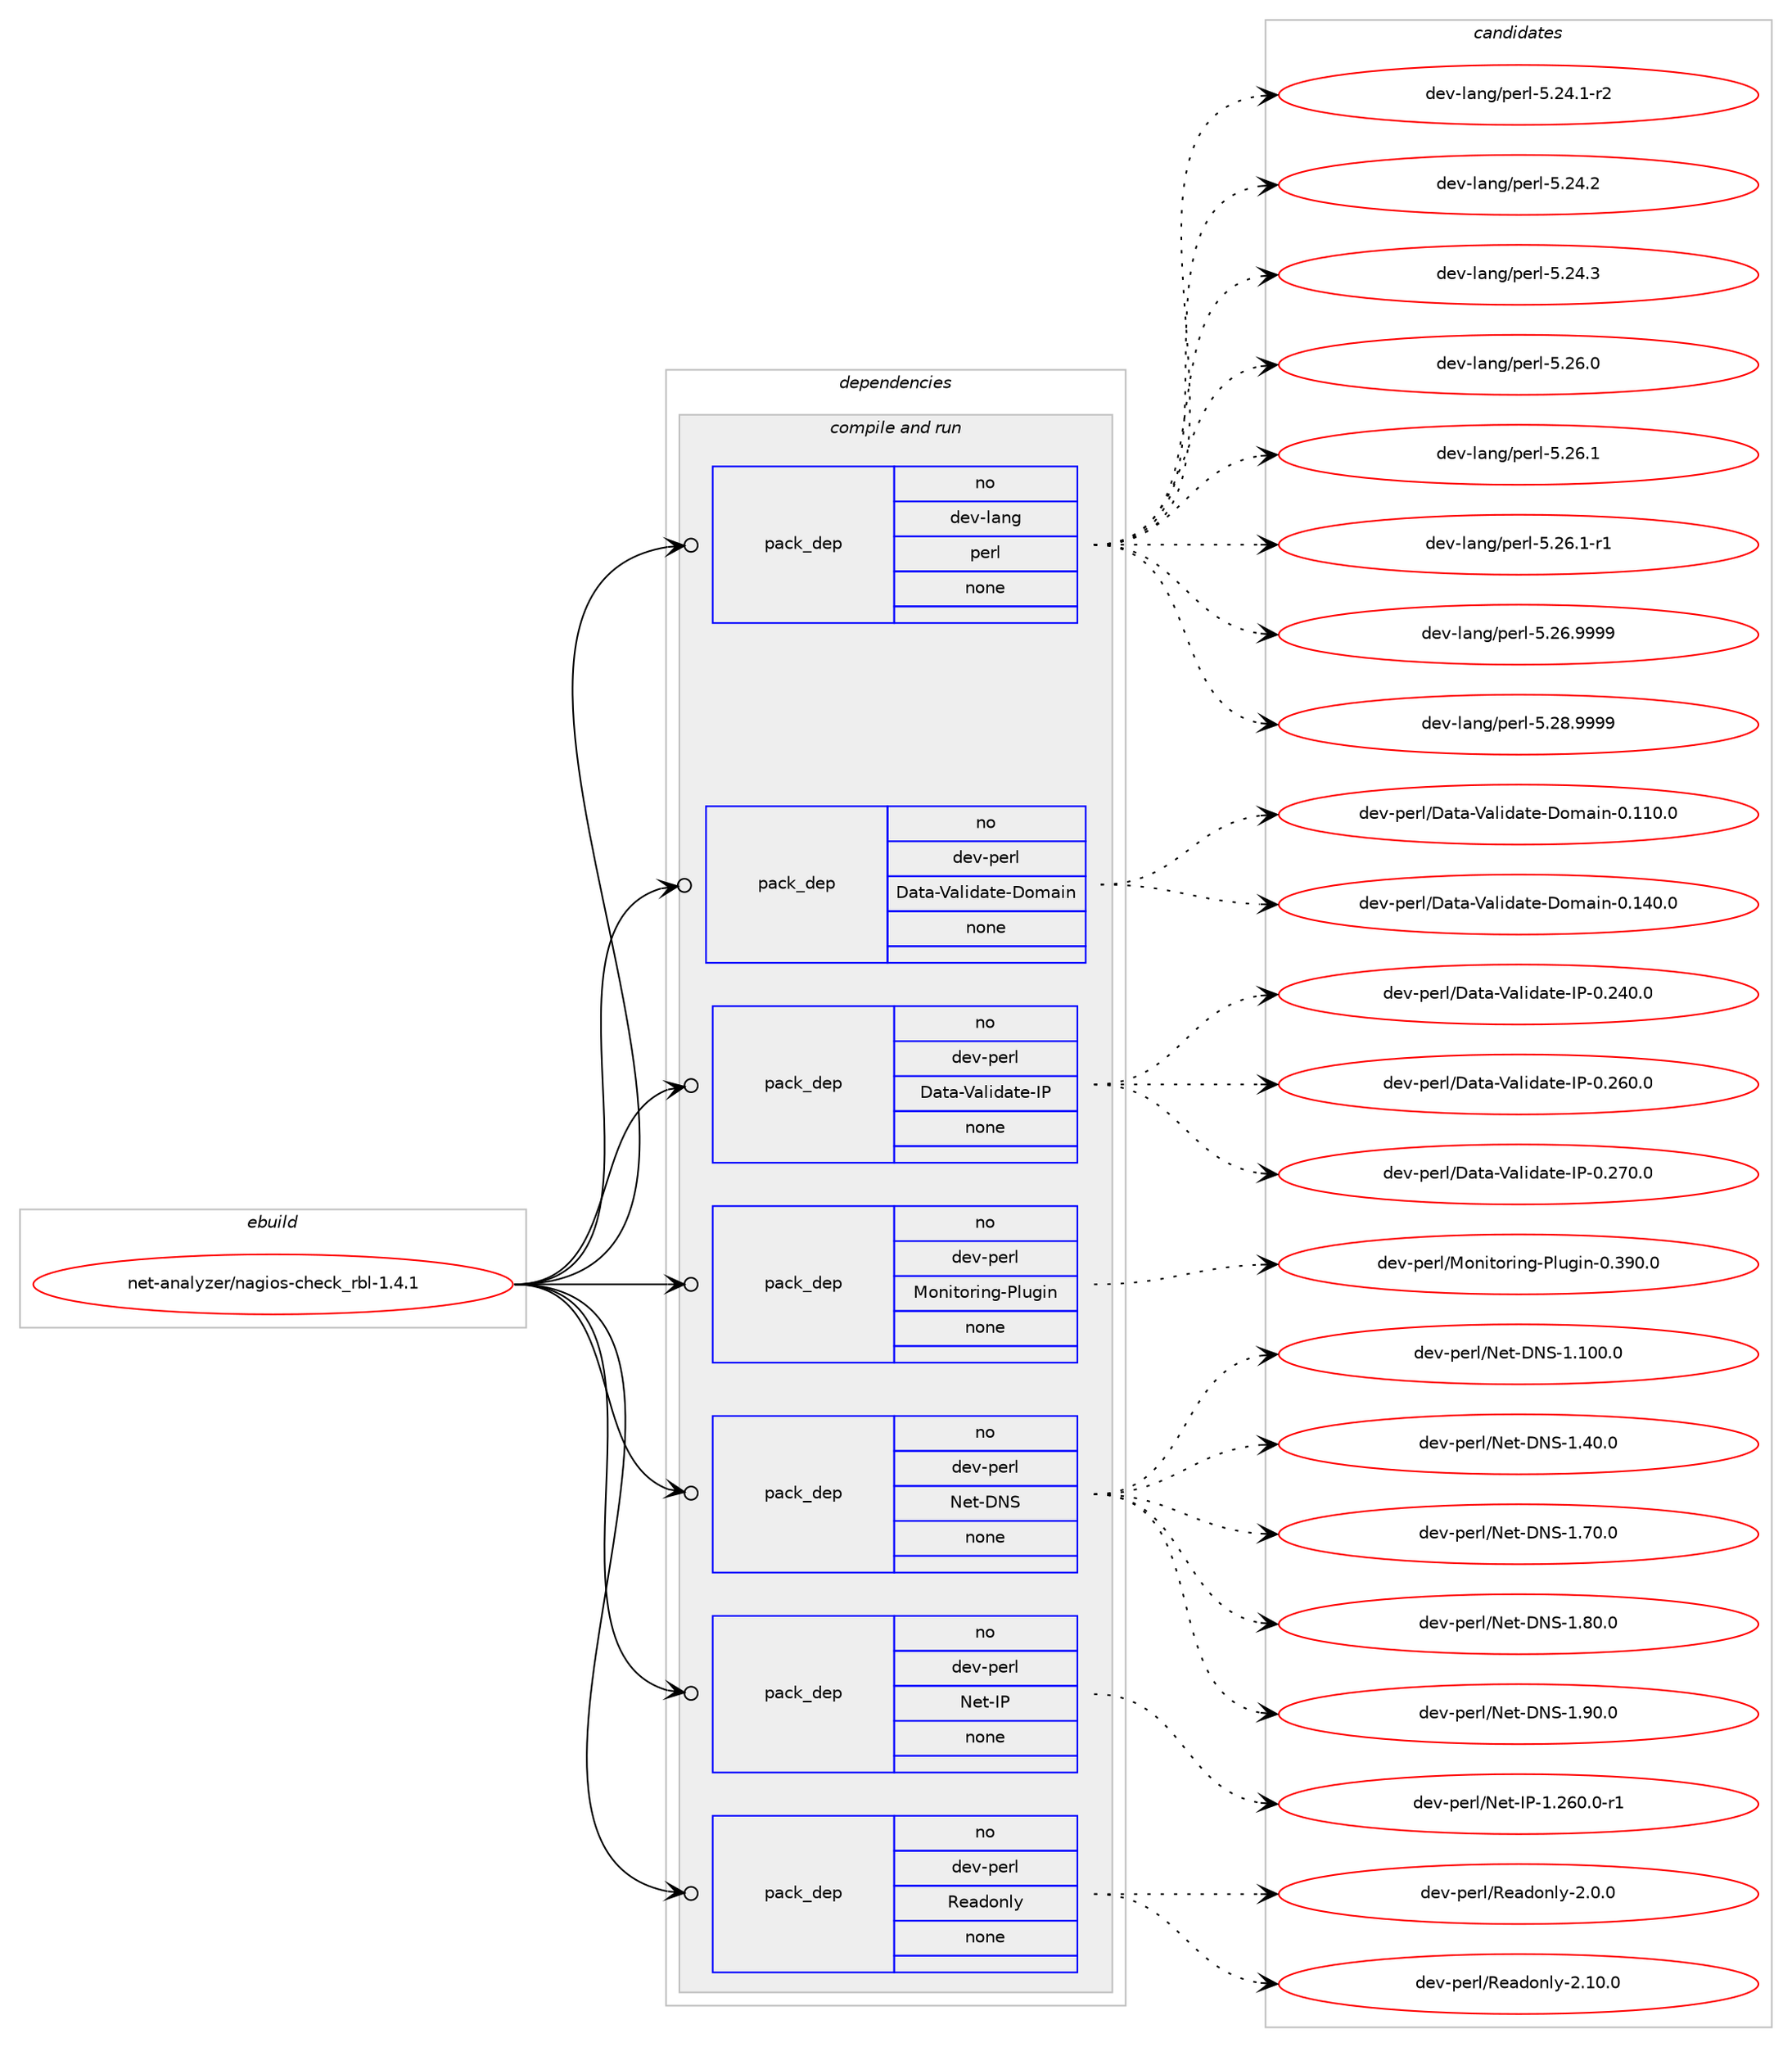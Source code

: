 digraph prolog {

# *************
# Graph options
# *************

newrank=true;
concentrate=true;
compound=true;
graph [rankdir=LR,fontname=Helvetica,fontsize=10,ranksep=1.5];#, ranksep=2.5, nodesep=0.2];
edge  [arrowhead=vee];
node  [fontname=Helvetica,fontsize=10];

# **********
# The ebuild
# **********

subgraph cluster_leftcol {
color=gray;
rank=same;
label=<<i>ebuild</i>>;
id [label="net-analyzer/nagios-check_rbl-1.4.1", color=red, width=4, href="../net-analyzer/nagios-check_rbl-1.4.1.svg"];
}

# ****************
# The dependencies
# ****************

subgraph cluster_midcol {
color=gray;
label=<<i>dependencies</i>>;
subgraph cluster_compile {
fillcolor="#eeeeee";
style=filled;
label=<<i>compile</i>>;
}
subgraph cluster_compileandrun {
fillcolor="#eeeeee";
style=filled;
label=<<i>compile and run</i>>;
subgraph pack295714 {
dependency401158 [label=<<TABLE BORDER="0" CELLBORDER="1" CELLSPACING="0" CELLPADDING="4" WIDTH="220"><TR><TD ROWSPAN="6" CELLPADDING="30">pack_dep</TD></TR><TR><TD WIDTH="110">no</TD></TR><TR><TD>dev-lang</TD></TR><TR><TD>perl</TD></TR><TR><TD>none</TD></TR><TR><TD></TD></TR></TABLE>>, shape=none, color=blue];
}
id:e -> dependency401158:w [weight=20,style="solid",arrowhead="odotvee"];
subgraph pack295715 {
dependency401159 [label=<<TABLE BORDER="0" CELLBORDER="1" CELLSPACING="0" CELLPADDING="4" WIDTH="220"><TR><TD ROWSPAN="6" CELLPADDING="30">pack_dep</TD></TR><TR><TD WIDTH="110">no</TD></TR><TR><TD>dev-perl</TD></TR><TR><TD>Data-Validate-Domain</TD></TR><TR><TD>none</TD></TR><TR><TD></TD></TR></TABLE>>, shape=none, color=blue];
}
id:e -> dependency401159:w [weight=20,style="solid",arrowhead="odotvee"];
subgraph pack295716 {
dependency401160 [label=<<TABLE BORDER="0" CELLBORDER="1" CELLSPACING="0" CELLPADDING="4" WIDTH="220"><TR><TD ROWSPAN="6" CELLPADDING="30">pack_dep</TD></TR><TR><TD WIDTH="110">no</TD></TR><TR><TD>dev-perl</TD></TR><TR><TD>Data-Validate-IP</TD></TR><TR><TD>none</TD></TR><TR><TD></TD></TR></TABLE>>, shape=none, color=blue];
}
id:e -> dependency401160:w [weight=20,style="solid",arrowhead="odotvee"];
subgraph pack295717 {
dependency401161 [label=<<TABLE BORDER="0" CELLBORDER="1" CELLSPACING="0" CELLPADDING="4" WIDTH="220"><TR><TD ROWSPAN="6" CELLPADDING="30">pack_dep</TD></TR><TR><TD WIDTH="110">no</TD></TR><TR><TD>dev-perl</TD></TR><TR><TD>Monitoring-Plugin</TD></TR><TR><TD>none</TD></TR><TR><TD></TD></TR></TABLE>>, shape=none, color=blue];
}
id:e -> dependency401161:w [weight=20,style="solid",arrowhead="odotvee"];
subgraph pack295718 {
dependency401162 [label=<<TABLE BORDER="0" CELLBORDER="1" CELLSPACING="0" CELLPADDING="4" WIDTH="220"><TR><TD ROWSPAN="6" CELLPADDING="30">pack_dep</TD></TR><TR><TD WIDTH="110">no</TD></TR><TR><TD>dev-perl</TD></TR><TR><TD>Net-DNS</TD></TR><TR><TD>none</TD></TR><TR><TD></TD></TR></TABLE>>, shape=none, color=blue];
}
id:e -> dependency401162:w [weight=20,style="solid",arrowhead="odotvee"];
subgraph pack295719 {
dependency401163 [label=<<TABLE BORDER="0" CELLBORDER="1" CELLSPACING="0" CELLPADDING="4" WIDTH="220"><TR><TD ROWSPAN="6" CELLPADDING="30">pack_dep</TD></TR><TR><TD WIDTH="110">no</TD></TR><TR><TD>dev-perl</TD></TR><TR><TD>Net-IP</TD></TR><TR><TD>none</TD></TR><TR><TD></TD></TR></TABLE>>, shape=none, color=blue];
}
id:e -> dependency401163:w [weight=20,style="solid",arrowhead="odotvee"];
subgraph pack295720 {
dependency401164 [label=<<TABLE BORDER="0" CELLBORDER="1" CELLSPACING="0" CELLPADDING="4" WIDTH="220"><TR><TD ROWSPAN="6" CELLPADDING="30">pack_dep</TD></TR><TR><TD WIDTH="110">no</TD></TR><TR><TD>dev-perl</TD></TR><TR><TD>Readonly</TD></TR><TR><TD>none</TD></TR><TR><TD></TD></TR></TABLE>>, shape=none, color=blue];
}
id:e -> dependency401164:w [weight=20,style="solid",arrowhead="odotvee"];
}
subgraph cluster_run {
fillcolor="#eeeeee";
style=filled;
label=<<i>run</i>>;
}
}

# **************
# The candidates
# **************

subgraph cluster_choices {
rank=same;
color=gray;
label=<<i>candidates</i>>;

subgraph choice295714 {
color=black;
nodesep=1;
choice100101118451089711010347112101114108455346505246494511450 [label="dev-lang/perl-5.24.1-r2", color=red, width=4,href="../dev-lang/perl-5.24.1-r2.svg"];
choice10010111845108971101034711210111410845534650524650 [label="dev-lang/perl-5.24.2", color=red, width=4,href="../dev-lang/perl-5.24.2.svg"];
choice10010111845108971101034711210111410845534650524651 [label="dev-lang/perl-5.24.3", color=red, width=4,href="../dev-lang/perl-5.24.3.svg"];
choice10010111845108971101034711210111410845534650544648 [label="dev-lang/perl-5.26.0", color=red, width=4,href="../dev-lang/perl-5.26.0.svg"];
choice10010111845108971101034711210111410845534650544649 [label="dev-lang/perl-5.26.1", color=red, width=4,href="../dev-lang/perl-5.26.1.svg"];
choice100101118451089711010347112101114108455346505446494511449 [label="dev-lang/perl-5.26.1-r1", color=red, width=4,href="../dev-lang/perl-5.26.1-r1.svg"];
choice10010111845108971101034711210111410845534650544657575757 [label="dev-lang/perl-5.26.9999", color=red, width=4,href="../dev-lang/perl-5.26.9999.svg"];
choice10010111845108971101034711210111410845534650564657575757 [label="dev-lang/perl-5.28.9999", color=red, width=4,href="../dev-lang/perl-5.28.9999.svg"];
dependency401158:e -> choice100101118451089711010347112101114108455346505246494511450:w [style=dotted,weight="100"];
dependency401158:e -> choice10010111845108971101034711210111410845534650524650:w [style=dotted,weight="100"];
dependency401158:e -> choice10010111845108971101034711210111410845534650524651:w [style=dotted,weight="100"];
dependency401158:e -> choice10010111845108971101034711210111410845534650544648:w [style=dotted,weight="100"];
dependency401158:e -> choice10010111845108971101034711210111410845534650544649:w [style=dotted,weight="100"];
dependency401158:e -> choice100101118451089711010347112101114108455346505446494511449:w [style=dotted,weight="100"];
dependency401158:e -> choice10010111845108971101034711210111410845534650544657575757:w [style=dotted,weight="100"];
dependency401158:e -> choice10010111845108971101034711210111410845534650564657575757:w [style=dotted,weight="100"];
}
subgraph choice295715 {
color=black;
nodesep=1;
choice1001011184511210111410847689711697458697108105100971161014568111109971051104548464949484648 [label="dev-perl/Data-Validate-Domain-0.110.0", color=red, width=4,href="../dev-perl/Data-Validate-Domain-0.110.0.svg"];
choice1001011184511210111410847689711697458697108105100971161014568111109971051104548464952484648 [label="dev-perl/Data-Validate-Domain-0.140.0", color=red, width=4,href="../dev-perl/Data-Validate-Domain-0.140.0.svg"];
dependency401159:e -> choice1001011184511210111410847689711697458697108105100971161014568111109971051104548464949484648:w [style=dotted,weight="100"];
dependency401159:e -> choice1001011184511210111410847689711697458697108105100971161014568111109971051104548464952484648:w [style=dotted,weight="100"];
}
subgraph choice295716 {
color=black;
nodesep=1;
choice1001011184511210111410847689711697458697108105100971161014573804548465052484648 [label="dev-perl/Data-Validate-IP-0.240.0", color=red, width=4,href="../dev-perl/Data-Validate-IP-0.240.0.svg"];
choice1001011184511210111410847689711697458697108105100971161014573804548465054484648 [label="dev-perl/Data-Validate-IP-0.260.0", color=red, width=4,href="../dev-perl/Data-Validate-IP-0.260.0.svg"];
choice1001011184511210111410847689711697458697108105100971161014573804548465055484648 [label="dev-perl/Data-Validate-IP-0.270.0", color=red, width=4,href="../dev-perl/Data-Validate-IP-0.270.0.svg"];
dependency401160:e -> choice1001011184511210111410847689711697458697108105100971161014573804548465052484648:w [style=dotted,weight="100"];
dependency401160:e -> choice1001011184511210111410847689711697458697108105100971161014573804548465054484648:w [style=dotted,weight="100"];
dependency401160:e -> choice1001011184511210111410847689711697458697108105100971161014573804548465055484648:w [style=dotted,weight="100"];
}
subgraph choice295717 {
color=black;
nodesep=1;
choice10010111845112101114108477711111010511611111410511010345801081171031051104548465157484648 [label="dev-perl/Monitoring-Plugin-0.390.0", color=red, width=4,href="../dev-perl/Monitoring-Plugin-0.390.0.svg"];
dependency401161:e -> choice10010111845112101114108477711111010511611111410511010345801081171031051104548465157484648:w [style=dotted,weight="100"];
}
subgraph choice295718 {
color=black;
nodesep=1;
choice100101118451121011141084778101116456878834549464948484648 [label="dev-perl/Net-DNS-1.100.0", color=red, width=4,href="../dev-perl/Net-DNS-1.100.0.svg"];
choice1001011184511210111410847781011164568788345494652484648 [label="dev-perl/Net-DNS-1.40.0", color=red, width=4,href="../dev-perl/Net-DNS-1.40.0.svg"];
choice1001011184511210111410847781011164568788345494655484648 [label="dev-perl/Net-DNS-1.70.0", color=red, width=4,href="../dev-perl/Net-DNS-1.70.0.svg"];
choice1001011184511210111410847781011164568788345494656484648 [label="dev-perl/Net-DNS-1.80.0", color=red, width=4,href="../dev-perl/Net-DNS-1.80.0.svg"];
choice1001011184511210111410847781011164568788345494657484648 [label="dev-perl/Net-DNS-1.90.0", color=red, width=4,href="../dev-perl/Net-DNS-1.90.0.svg"];
dependency401162:e -> choice100101118451121011141084778101116456878834549464948484648:w [style=dotted,weight="100"];
dependency401162:e -> choice1001011184511210111410847781011164568788345494652484648:w [style=dotted,weight="100"];
dependency401162:e -> choice1001011184511210111410847781011164568788345494655484648:w [style=dotted,weight="100"];
dependency401162:e -> choice1001011184511210111410847781011164568788345494656484648:w [style=dotted,weight="100"];
dependency401162:e -> choice1001011184511210111410847781011164568788345494657484648:w [style=dotted,weight="100"];
}
subgraph choice295719 {
color=black;
nodesep=1;
choice10010111845112101114108477810111645738045494650544846484511449 [label="dev-perl/Net-IP-1.260.0-r1", color=red, width=4,href="../dev-perl/Net-IP-1.260.0-r1.svg"];
dependency401163:e -> choice10010111845112101114108477810111645738045494650544846484511449:w [style=dotted,weight="100"];
}
subgraph choice295720 {
color=black;
nodesep=1;
choice10010111845112101114108478210197100111110108121455046484648 [label="dev-perl/Readonly-2.0.0", color=red, width=4,href="../dev-perl/Readonly-2.0.0.svg"];
choice1001011184511210111410847821019710011111010812145504649484648 [label="dev-perl/Readonly-2.10.0", color=red, width=4,href="../dev-perl/Readonly-2.10.0.svg"];
dependency401164:e -> choice10010111845112101114108478210197100111110108121455046484648:w [style=dotted,weight="100"];
dependency401164:e -> choice1001011184511210111410847821019710011111010812145504649484648:w [style=dotted,weight="100"];
}
}

}
